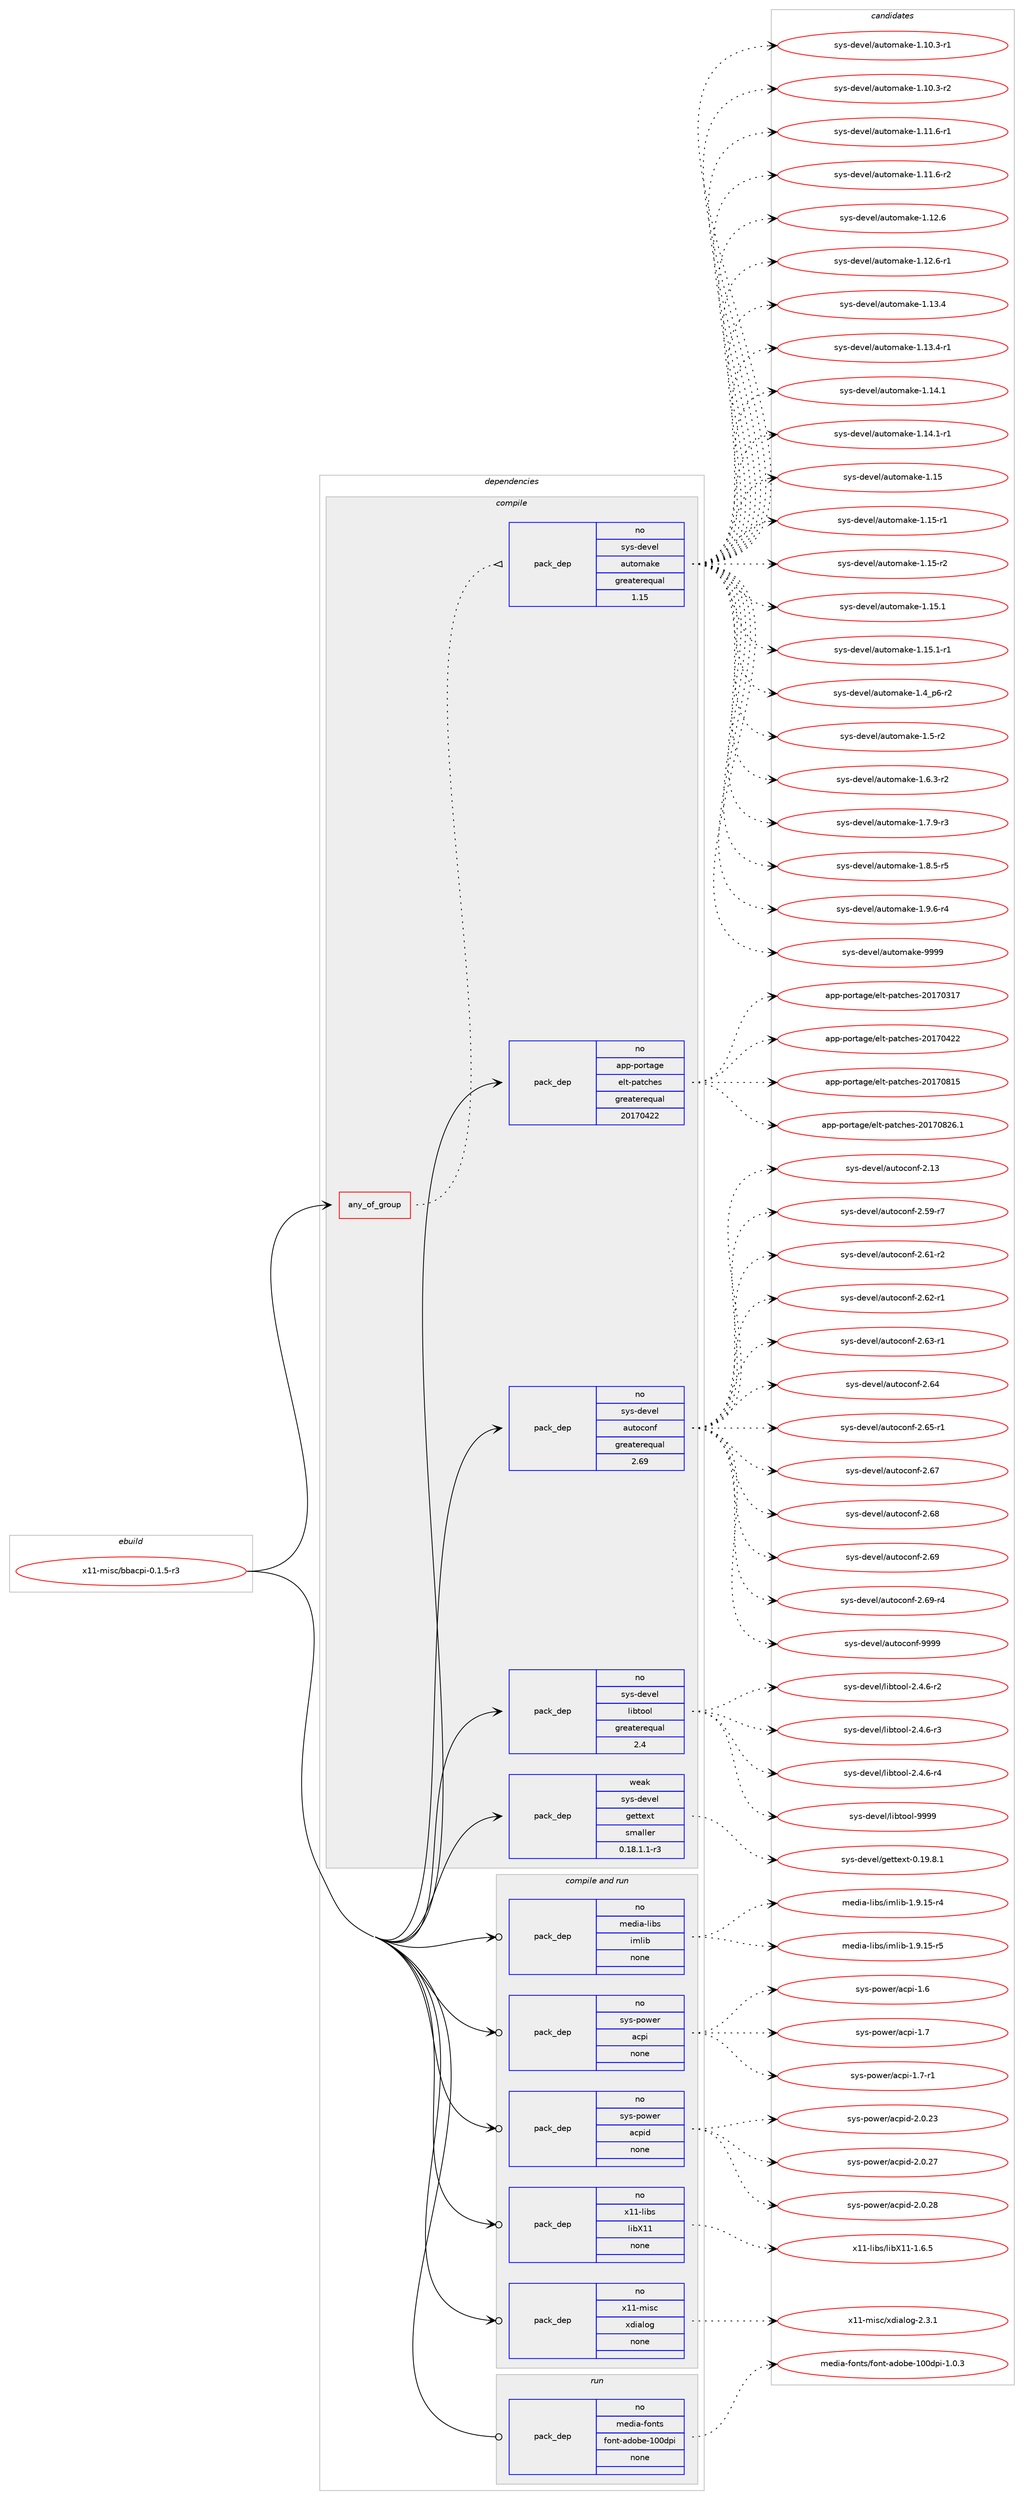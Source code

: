 digraph prolog {

# *************
# Graph options
# *************

newrank=true;
concentrate=true;
compound=true;
graph [rankdir=LR,fontname=Helvetica,fontsize=10,ranksep=1.5];#, ranksep=2.5, nodesep=0.2];
edge  [arrowhead=vee];
node  [fontname=Helvetica,fontsize=10];

# **********
# The ebuild
# **********

subgraph cluster_leftcol {
color=gray;
rank=same;
label=<<i>ebuild</i>>;
id [label="x11-misc/bbacpi-0.1.5-r3", color=red, width=4, href="../x11-misc/bbacpi-0.1.5-r3.svg"];
}

# ****************
# The dependencies
# ****************

subgraph cluster_midcol {
color=gray;
label=<<i>dependencies</i>>;
subgraph cluster_compile {
fillcolor="#eeeeee";
style=filled;
label=<<i>compile</i>>;
subgraph any9432 {
dependency521641 [label=<<TABLE BORDER="0" CELLBORDER="1" CELLSPACING="0" CELLPADDING="4"><TR><TD CELLPADDING="10">any_of_group</TD></TR></TABLE>>, shape=none, color=red];subgraph pack388851 {
dependency521642 [label=<<TABLE BORDER="0" CELLBORDER="1" CELLSPACING="0" CELLPADDING="4" WIDTH="220"><TR><TD ROWSPAN="6" CELLPADDING="30">pack_dep</TD></TR><TR><TD WIDTH="110">no</TD></TR><TR><TD>sys-devel</TD></TR><TR><TD>automake</TD></TR><TR><TD>greaterequal</TD></TR><TR><TD>1.15</TD></TR></TABLE>>, shape=none, color=blue];
}
dependency521641:e -> dependency521642:w [weight=20,style="dotted",arrowhead="oinv"];
}
id:e -> dependency521641:w [weight=20,style="solid",arrowhead="vee"];
subgraph pack388852 {
dependency521643 [label=<<TABLE BORDER="0" CELLBORDER="1" CELLSPACING="0" CELLPADDING="4" WIDTH="220"><TR><TD ROWSPAN="6" CELLPADDING="30">pack_dep</TD></TR><TR><TD WIDTH="110">no</TD></TR><TR><TD>app-portage</TD></TR><TR><TD>elt-patches</TD></TR><TR><TD>greaterequal</TD></TR><TR><TD>20170422</TD></TR></TABLE>>, shape=none, color=blue];
}
id:e -> dependency521643:w [weight=20,style="solid",arrowhead="vee"];
subgraph pack388853 {
dependency521644 [label=<<TABLE BORDER="0" CELLBORDER="1" CELLSPACING="0" CELLPADDING="4" WIDTH="220"><TR><TD ROWSPAN="6" CELLPADDING="30">pack_dep</TD></TR><TR><TD WIDTH="110">no</TD></TR><TR><TD>sys-devel</TD></TR><TR><TD>autoconf</TD></TR><TR><TD>greaterequal</TD></TR><TR><TD>2.69</TD></TR></TABLE>>, shape=none, color=blue];
}
id:e -> dependency521644:w [weight=20,style="solid",arrowhead="vee"];
subgraph pack388854 {
dependency521645 [label=<<TABLE BORDER="0" CELLBORDER="1" CELLSPACING="0" CELLPADDING="4" WIDTH="220"><TR><TD ROWSPAN="6" CELLPADDING="30">pack_dep</TD></TR><TR><TD WIDTH="110">no</TD></TR><TR><TD>sys-devel</TD></TR><TR><TD>libtool</TD></TR><TR><TD>greaterequal</TD></TR><TR><TD>2.4</TD></TR></TABLE>>, shape=none, color=blue];
}
id:e -> dependency521645:w [weight=20,style="solid",arrowhead="vee"];
subgraph pack388855 {
dependency521646 [label=<<TABLE BORDER="0" CELLBORDER="1" CELLSPACING="0" CELLPADDING="4" WIDTH="220"><TR><TD ROWSPAN="6" CELLPADDING="30">pack_dep</TD></TR><TR><TD WIDTH="110">weak</TD></TR><TR><TD>sys-devel</TD></TR><TR><TD>gettext</TD></TR><TR><TD>smaller</TD></TR><TR><TD>0.18.1.1-r3</TD></TR></TABLE>>, shape=none, color=blue];
}
id:e -> dependency521646:w [weight=20,style="solid",arrowhead="vee"];
}
subgraph cluster_compileandrun {
fillcolor="#eeeeee";
style=filled;
label=<<i>compile and run</i>>;
subgraph pack388856 {
dependency521647 [label=<<TABLE BORDER="0" CELLBORDER="1" CELLSPACING="0" CELLPADDING="4" WIDTH="220"><TR><TD ROWSPAN="6" CELLPADDING="30">pack_dep</TD></TR><TR><TD WIDTH="110">no</TD></TR><TR><TD>media-libs</TD></TR><TR><TD>imlib</TD></TR><TR><TD>none</TD></TR><TR><TD></TD></TR></TABLE>>, shape=none, color=blue];
}
id:e -> dependency521647:w [weight=20,style="solid",arrowhead="odotvee"];
subgraph pack388857 {
dependency521648 [label=<<TABLE BORDER="0" CELLBORDER="1" CELLSPACING="0" CELLPADDING="4" WIDTH="220"><TR><TD ROWSPAN="6" CELLPADDING="30">pack_dep</TD></TR><TR><TD WIDTH="110">no</TD></TR><TR><TD>sys-power</TD></TR><TR><TD>acpi</TD></TR><TR><TD>none</TD></TR><TR><TD></TD></TR></TABLE>>, shape=none, color=blue];
}
id:e -> dependency521648:w [weight=20,style="solid",arrowhead="odotvee"];
subgraph pack388858 {
dependency521649 [label=<<TABLE BORDER="0" CELLBORDER="1" CELLSPACING="0" CELLPADDING="4" WIDTH="220"><TR><TD ROWSPAN="6" CELLPADDING="30">pack_dep</TD></TR><TR><TD WIDTH="110">no</TD></TR><TR><TD>sys-power</TD></TR><TR><TD>acpid</TD></TR><TR><TD>none</TD></TR><TR><TD></TD></TR></TABLE>>, shape=none, color=blue];
}
id:e -> dependency521649:w [weight=20,style="solid",arrowhead="odotvee"];
subgraph pack388859 {
dependency521650 [label=<<TABLE BORDER="0" CELLBORDER="1" CELLSPACING="0" CELLPADDING="4" WIDTH="220"><TR><TD ROWSPAN="6" CELLPADDING="30">pack_dep</TD></TR><TR><TD WIDTH="110">no</TD></TR><TR><TD>x11-libs</TD></TR><TR><TD>libX11</TD></TR><TR><TD>none</TD></TR><TR><TD></TD></TR></TABLE>>, shape=none, color=blue];
}
id:e -> dependency521650:w [weight=20,style="solid",arrowhead="odotvee"];
subgraph pack388860 {
dependency521651 [label=<<TABLE BORDER="0" CELLBORDER="1" CELLSPACING="0" CELLPADDING="4" WIDTH="220"><TR><TD ROWSPAN="6" CELLPADDING="30">pack_dep</TD></TR><TR><TD WIDTH="110">no</TD></TR><TR><TD>x11-misc</TD></TR><TR><TD>xdialog</TD></TR><TR><TD>none</TD></TR><TR><TD></TD></TR></TABLE>>, shape=none, color=blue];
}
id:e -> dependency521651:w [weight=20,style="solid",arrowhead="odotvee"];
}
subgraph cluster_run {
fillcolor="#eeeeee";
style=filled;
label=<<i>run</i>>;
subgraph pack388861 {
dependency521652 [label=<<TABLE BORDER="0" CELLBORDER="1" CELLSPACING="0" CELLPADDING="4" WIDTH="220"><TR><TD ROWSPAN="6" CELLPADDING="30">pack_dep</TD></TR><TR><TD WIDTH="110">no</TD></TR><TR><TD>media-fonts</TD></TR><TR><TD>font-adobe-100dpi</TD></TR><TR><TD>none</TD></TR><TR><TD></TD></TR></TABLE>>, shape=none, color=blue];
}
id:e -> dependency521652:w [weight=20,style="solid",arrowhead="odot"];
}
}

# **************
# The candidates
# **************

subgraph cluster_choices {
rank=same;
color=gray;
label=<<i>candidates</i>>;

subgraph choice388851 {
color=black;
nodesep=1;
choice11512111545100101118101108479711711611110997107101454946494846514511449 [label="sys-devel/automake-1.10.3-r1", color=red, width=4,href="../sys-devel/automake-1.10.3-r1.svg"];
choice11512111545100101118101108479711711611110997107101454946494846514511450 [label="sys-devel/automake-1.10.3-r2", color=red, width=4,href="../sys-devel/automake-1.10.3-r2.svg"];
choice11512111545100101118101108479711711611110997107101454946494946544511449 [label="sys-devel/automake-1.11.6-r1", color=red, width=4,href="../sys-devel/automake-1.11.6-r1.svg"];
choice11512111545100101118101108479711711611110997107101454946494946544511450 [label="sys-devel/automake-1.11.6-r2", color=red, width=4,href="../sys-devel/automake-1.11.6-r2.svg"];
choice1151211154510010111810110847971171161111099710710145494649504654 [label="sys-devel/automake-1.12.6", color=red, width=4,href="../sys-devel/automake-1.12.6.svg"];
choice11512111545100101118101108479711711611110997107101454946495046544511449 [label="sys-devel/automake-1.12.6-r1", color=red, width=4,href="../sys-devel/automake-1.12.6-r1.svg"];
choice1151211154510010111810110847971171161111099710710145494649514652 [label="sys-devel/automake-1.13.4", color=red, width=4,href="../sys-devel/automake-1.13.4.svg"];
choice11512111545100101118101108479711711611110997107101454946495146524511449 [label="sys-devel/automake-1.13.4-r1", color=red, width=4,href="../sys-devel/automake-1.13.4-r1.svg"];
choice1151211154510010111810110847971171161111099710710145494649524649 [label="sys-devel/automake-1.14.1", color=red, width=4,href="../sys-devel/automake-1.14.1.svg"];
choice11512111545100101118101108479711711611110997107101454946495246494511449 [label="sys-devel/automake-1.14.1-r1", color=red, width=4,href="../sys-devel/automake-1.14.1-r1.svg"];
choice115121115451001011181011084797117116111109971071014549464953 [label="sys-devel/automake-1.15", color=red, width=4,href="../sys-devel/automake-1.15.svg"];
choice1151211154510010111810110847971171161111099710710145494649534511449 [label="sys-devel/automake-1.15-r1", color=red, width=4,href="../sys-devel/automake-1.15-r1.svg"];
choice1151211154510010111810110847971171161111099710710145494649534511450 [label="sys-devel/automake-1.15-r2", color=red, width=4,href="../sys-devel/automake-1.15-r2.svg"];
choice1151211154510010111810110847971171161111099710710145494649534649 [label="sys-devel/automake-1.15.1", color=red, width=4,href="../sys-devel/automake-1.15.1.svg"];
choice11512111545100101118101108479711711611110997107101454946495346494511449 [label="sys-devel/automake-1.15.1-r1", color=red, width=4,href="../sys-devel/automake-1.15.1-r1.svg"];
choice115121115451001011181011084797117116111109971071014549465295112544511450 [label="sys-devel/automake-1.4_p6-r2", color=red, width=4,href="../sys-devel/automake-1.4_p6-r2.svg"];
choice11512111545100101118101108479711711611110997107101454946534511450 [label="sys-devel/automake-1.5-r2", color=red, width=4,href="../sys-devel/automake-1.5-r2.svg"];
choice115121115451001011181011084797117116111109971071014549465446514511450 [label="sys-devel/automake-1.6.3-r2", color=red, width=4,href="../sys-devel/automake-1.6.3-r2.svg"];
choice115121115451001011181011084797117116111109971071014549465546574511451 [label="sys-devel/automake-1.7.9-r3", color=red, width=4,href="../sys-devel/automake-1.7.9-r3.svg"];
choice115121115451001011181011084797117116111109971071014549465646534511453 [label="sys-devel/automake-1.8.5-r5", color=red, width=4,href="../sys-devel/automake-1.8.5-r5.svg"];
choice115121115451001011181011084797117116111109971071014549465746544511452 [label="sys-devel/automake-1.9.6-r4", color=red, width=4,href="../sys-devel/automake-1.9.6-r4.svg"];
choice115121115451001011181011084797117116111109971071014557575757 [label="sys-devel/automake-9999", color=red, width=4,href="../sys-devel/automake-9999.svg"];
dependency521642:e -> choice11512111545100101118101108479711711611110997107101454946494846514511449:w [style=dotted,weight="100"];
dependency521642:e -> choice11512111545100101118101108479711711611110997107101454946494846514511450:w [style=dotted,weight="100"];
dependency521642:e -> choice11512111545100101118101108479711711611110997107101454946494946544511449:w [style=dotted,weight="100"];
dependency521642:e -> choice11512111545100101118101108479711711611110997107101454946494946544511450:w [style=dotted,weight="100"];
dependency521642:e -> choice1151211154510010111810110847971171161111099710710145494649504654:w [style=dotted,weight="100"];
dependency521642:e -> choice11512111545100101118101108479711711611110997107101454946495046544511449:w [style=dotted,weight="100"];
dependency521642:e -> choice1151211154510010111810110847971171161111099710710145494649514652:w [style=dotted,weight="100"];
dependency521642:e -> choice11512111545100101118101108479711711611110997107101454946495146524511449:w [style=dotted,weight="100"];
dependency521642:e -> choice1151211154510010111810110847971171161111099710710145494649524649:w [style=dotted,weight="100"];
dependency521642:e -> choice11512111545100101118101108479711711611110997107101454946495246494511449:w [style=dotted,weight="100"];
dependency521642:e -> choice115121115451001011181011084797117116111109971071014549464953:w [style=dotted,weight="100"];
dependency521642:e -> choice1151211154510010111810110847971171161111099710710145494649534511449:w [style=dotted,weight="100"];
dependency521642:e -> choice1151211154510010111810110847971171161111099710710145494649534511450:w [style=dotted,weight="100"];
dependency521642:e -> choice1151211154510010111810110847971171161111099710710145494649534649:w [style=dotted,weight="100"];
dependency521642:e -> choice11512111545100101118101108479711711611110997107101454946495346494511449:w [style=dotted,weight="100"];
dependency521642:e -> choice115121115451001011181011084797117116111109971071014549465295112544511450:w [style=dotted,weight="100"];
dependency521642:e -> choice11512111545100101118101108479711711611110997107101454946534511450:w [style=dotted,weight="100"];
dependency521642:e -> choice115121115451001011181011084797117116111109971071014549465446514511450:w [style=dotted,weight="100"];
dependency521642:e -> choice115121115451001011181011084797117116111109971071014549465546574511451:w [style=dotted,weight="100"];
dependency521642:e -> choice115121115451001011181011084797117116111109971071014549465646534511453:w [style=dotted,weight="100"];
dependency521642:e -> choice115121115451001011181011084797117116111109971071014549465746544511452:w [style=dotted,weight="100"];
dependency521642:e -> choice115121115451001011181011084797117116111109971071014557575757:w [style=dotted,weight="100"];
}
subgraph choice388852 {
color=black;
nodesep=1;
choice97112112451121111141169710310147101108116451129711699104101115455048495548514955 [label="app-portage/elt-patches-20170317", color=red, width=4,href="../app-portage/elt-patches-20170317.svg"];
choice97112112451121111141169710310147101108116451129711699104101115455048495548525050 [label="app-portage/elt-patches-20170422", color=red, width=4,href="../app-portage/elt-patches-20170422.svg"];
choice97112112451121111141169710310147101108116451129711699104101115455048495548564953 [label="app-portage/elt-patches-20170815", color=red, width=4,href="../app-portage/elt-patches-20170815.svg"];
choice971121124511211111411697103101471011081164511297116991041011154550484955485650544649 [label="app-portage/elt-patches-20170826.1", color=red, width=4,href="../app-portage/elt-patches-20170826.1.svg"];
dependency521643:e -> choice97112112451121111141169710310147101108116451129711699104101115455048495548514955:w [style=dotted,weight="100"];
dependency521643:e -> choice97112112451121111141169710310147101108116451129711699104101115455048495548525050:w [style=dotted,weight="100"];
dependency521643:e -> choice97112112451121111141169710310147101108116451129711699104101115455048495548564953:w [style=dotted,weight="100"];
dependency521643:e -> choice971121124511211111411697103101471011081164511297116991041011154550484955485650544649:w [style=dotted,weight="100"];
}
subgraph choice388853 {
color=black;
nodesep=1;
choice115121115451001011181011084797117116111991111101024550464951 [label="sys-devel/autoconf-2.13", color=red, width=4,href="../sys-devel/autoconf-2.13.svg"];
choice1151211154510010111810110847971171161119911111010245504653574511455 [label="sys-devel/autoconf-2.59-r7", color=red, width=4,href="../sys-devel/autoconf-2.59-r7.svg"];
choice1151211154510010111810110847971171161119911111010245504654494511450 [label="sys-devel/autoconf-2.61-r2", color=red, width=4,href="../sys-devel/autoconf-2.61-r2.svg"];
choice1151211154510010111810110847971171161119911111010245504654504511449 [label="sys-devel/autoconf-2.62-r1", color=red, width=4,href="../sys-devel/autoconf-2.62-r1.svg"];
choice1151211154510010111810110847971171161119911111010245504654514511449 [label="sys-devel/autoconf-2.63-r1", color=red, width=4,href="../sys-devel/autoconf-2.63-r1.svg"];
choice115121115451001011181011084797117116111991111101024550465452 [label="sys-devel/autoconf-2.64", color=red, width=4,href="../sys-devel/autoconf-2.64.svg"];
choice1151211154510010111810110847971171161119911111010245504654534511449 [label="sys-devel/autoconf-2.65-r1", color=red, width=4,href="../sys-devel/autoconf-2.65-r1.svg"];
choice115121115451001011181011084797117116111991111101024550465455 [label="sys-devel/autoconf-2.67", color=red, width=4,href="../sys-devel/autoconf-2.67.svg"];
choice115121115451001011181011084797117116111991111101024550465456 [label="sys-devel/autoconf-2.68", color=red, width=4,href="../sys-devel/autoconf-2.68.svg"];
choice115121115451001011181011084797117116111991111101024550465457 [label="sys-devel/autoconf-2.69", color=red, width=4,href="../sys-devel/autoconf-2.69.svg"];
choice1151211154510010111810110847971171161119911111010245504654574511452 [label="sys-devel/autoconf-2.69-r4", color=red, width=4,href="../sys-devel/autoconf-2.69-r4.svg"];
choice115121115451001011181011084797117116111991111101024557575757 [label="sys-devel/autoconf-9999", color=red, width=4,href="../sys-devel/autoconf-9999.svg"];
dependency521644:e -> choice115121115451001011181011084797117116111991111101024550464951:w [style=dotted,weight="100"];
dependency521644:e -> choice1151211154510010111810110847971171161119911111010245504653574511455:w [style=dotted,weight="100"];
dependency521644:e -> choice1151211154510010111810110847971171161119911111010245504654494511450:w [style=dotted,weight="100"];
dependency521644:e -> choice1151211154510010111810110847971171161119911111010245504654504511449:w [style=dotted,weight="100"];
dependency521644:e -> choice1151211154510010111810110847971171161119911111010245504654514511449:w [style=dotted,weight="100"];
dependency521644:e -> choice115121115451001011181011084797117116111991111101024550465452:w [style=dotted,weight="100"];
dependency521644:e -> choice1151211154510010111810110847971171161119911111010245504654534511449:w [style=dotted,weight="100"];
dependency521644:e -> choice115121115451001011181011084797117116111991111101024550465455:w [style=dotted,weight="100"];
dependency521644:e -> choice115121115451001011181011084797117116111991111101024550465456:w [style=dotted,weight="100"];
dependency521644:e -> choice115121115451001011181011084797117116111991111101024550465457:w [style=dotted,weight="100"];
dependency521644:e -> choice1151211154510010111810110847971171161119911111010245504654574511452:w [style=dotted,weight="100"];
dependency521644:e -> choice115121115451001011181011084797117116111991111101024557575757:w [style=dotted,weight="100"];
}
subgraph choice388854 {
color=black;
nodesep=1;
choice1151211154510010111810110847108105981161111111084550465246544511450 [label="sys-devel/libtool-2.4.6-r2", color=red, width=4,href="../sys-devel/libtool-2.4.6-r2.svg"];
choice1151211154510010111810110847108105981161111111084550465246544511451 [label="sys-devel/libtool-2.4.6-r3", color=red, width=4,href="../sys-devel/libtool-2.4.6-r3.svg"];
choice1151211154510010111810110847108105981161111111084550465246544511452 [label="sys-devel/libtool-2.4.6-r4", color=red, width=4,href="../sys-devel/libtool-2.4.6-r4.svg"];
choice1151211154510010111810110847108105981161111111084557575757 [label="sys-devel/libtool-9999", color=red, width=4,href="../sys-devel/libtool-9999.svg"];
dependency521645:e -> choice1151211154510010111810110847108105981161111111084550465246544511450:w [style=dotted,weight="100"];
dependency521645:e -> choice1151211154510010111810110847108105981161111111084550465246544511451:w [style=dotted,weight="100"];
dependency521645:e -> choice1151211154510010111810110847108105981161111111084550465246544511452:w [style=dotted,weight="100"];
dependency521645:e -> choice1151211154510010111810110847108105981161111111084557575757:w [style=dotted,weight="100"];
}
subgraph choice388855 {
color=black;
nodesep=1;
choice1151211154510010111810110847103101116116101120116454846495746564649 [label="sys-devel/gettext-0.19.8.1", color=red, width=4,href="../sys-devel/gettext-0.19.8.1.svg"];
dependency521646:e -> choice1151211154510010111810110847103101116116101120116454846495746564649:w [style=dotted,weight="100"];
}
subgraph choice388856 {
color=black;
nodesep=1;
choice1091011001059745108105981154710510910810598454946574649534511452 [label="media-libs/imlib-1.9.15-r4", color=red, width=4,href="../media-libs/imlib-1.9.15-r4.svg"];
choice1091011001059745108105981154710510910810598454946574649534511453 [label="media-libs/imlib-1.9.15-r5", color=red, width=4,href="../media-libs/imlib-1.9.15-r5.svg"];
dependency521647:e -> choice1091011001059745108105981154710510910810598454946574649534511452:w [style=dotted,weight="100"];
dependency521647:e -> choice1091011001059745108105981154710510910810598454946574649534511453:w [style=dotted,weight="100"];
}
subgraph choice388857 {
color=black;
nodesep=1;
choice1151211154511211111910111447979911210545494654 [label="sys-power/acpi-1.6", color=red, width=4,href="../sys-power/acpi-1.6.svg"];
choice1151211154511211111910111447979911210545494655 [label="sys-power/acpi-1.7", color=red, width=4,href="../sys-power/acpi-1.7.svg"];
choice11512111545112111119101114479799112105454946554511449 [label="sys-power/acpi-1.7-r1", color=red, width=4,href="../sys-power/acpi-1.7-r1.svg"];
dependency521648:e -> choice1151211154511211111910111447979911210545494654:w [style=dotted,weight="100"];
dependency521648:e -> choice1151211154511211111910111447979911210545494655:w [style=dotted,weight="100"];
dependency521648:e -> choice11512111545112111119101114479799112105454946554511449:w [style=dotted,weight="100"];
}
subgraph choice388858 {
color=black;
nodesep=1;
choice1151211154511211111910111447979911210510045504648465051 [label="sys-power/acpid-2.0.23", color=red, width=4,href="../sys-power/acpid-2.0.23.svg"];
choice1151211154511211111910111447979911210510045504648465055 [label="sys-power/acpid-2.0.27", color=red, width=4,href="../sys-power/acpid-2.0.27.svg"];
choice1151211154511211111910111447979911210510045504648465056 [label="sys-power/acpid-2.0.28", color=red, width=4,href="../sys-power/acpid-2.0.28.svg"];
dependency521649:e -> choice1151211154511211111910111447979911210510045504648465051:w [style=dotted,weight="100"];
dependency521649:e -> choice1151211154511211111910111447979911210510045504648465055:w [style=dotted,weight="100"];
dependency521649:e -> choice1151211154511211111910111447979911210510045504648465056:w [style=dotted,weight="100"];
}
subgraph choice388859 {
color=black;
nodesep=1;
choice120494945108105981154710810598884949454946544653 [label="x11-libs/libX11-1.6.5", color=red, width=4,href="../x11-libs/libX11-1.6.5.svg"];
dependency521650:e -> choice120494945108105981154710810598884949454946544653:w [style=dotted,weight="100"];
}
subgraph choice388860 {
color=black;
nodesep=1;
choice120494945109105115994712010010597108111103455046514649 [label="x11-misc/xdialog-2.3.1", color=red, width=4,href="../x11-misc/xdialog-2.3.1.svg"];
dependency521651:e -> choice120494945109105115994712010010597108111103455046514649:w [style=dotted,weight="100"];
}
subgraph choice388861 {
color=black;
nodesep=1;
choice10910110010597451021111101161154710211111011645971001119810145494848100112105454946484651 [label="media-fonts/font-adobe-100dpi-1.0.3", color=red, width=4,href="../media-fonts/font-adobe-100dpi-1.0.3.svg"];
dependency521652:e -> choice10910110010597451021111101161154710211111011645971001119810145494848100112105454946484651:w [style=dotted,weight="100"];
}
}

}
